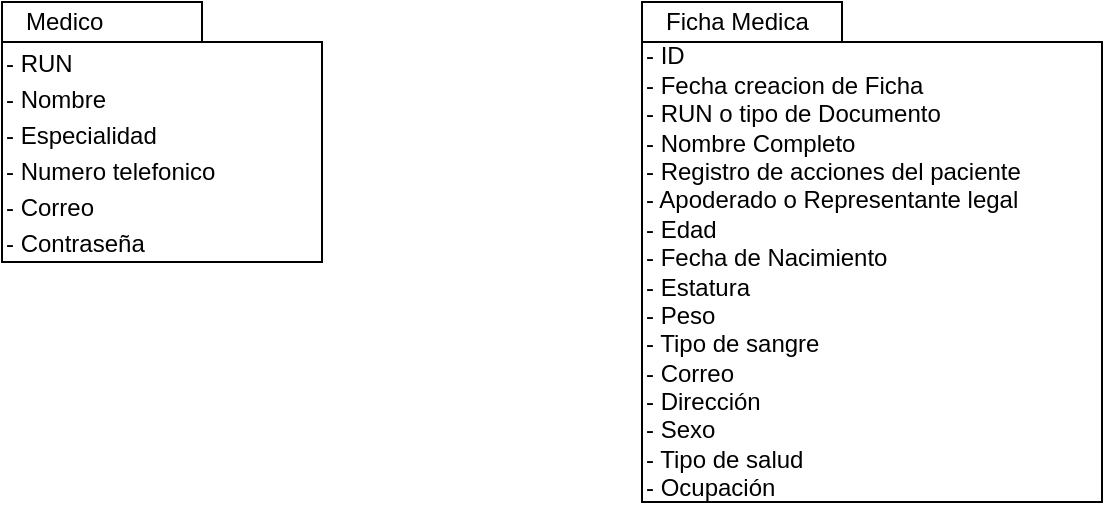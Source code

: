 <mxfile version="11.2.2" type="device" pages="1"><diagram id="1IXxfxQN9JHqpU1s2EKm" name="Page-1"><mxGraphModel dx="813" dy="437" grid="1" gridSize="10" guides="1" tooltips="1" connect="1" arrows="1" fold="1" page="1" pageScale="1" pageWidth="827" pageHeight="1169" math="0" shadow="0"><root><mxCell id="0"/><mxCell id="1" parent="0"/><mxCell id="yNBodMYOI8fDj8RHuBCi-3" value="&lt;p style=&quot;line-height: 150%&quot;&gt;- RUN&lt;br&gt;- Nombre&lt;br&gt;- Especialidad&lt;br&gt;- Numero telefonico&lt;br&gt;- Correo&lt;br&gt;- Contraseña&lt;br&gt;&lt;/p&gt;" style="rounded=0;whiteSpace=wrap;html=1;align=left;" vertex="1" parent="1"><mxGeometry x="80" y="180" width="160" height="110" as="geometry"/></mxCell><mxCell id="yNBodMYOI8fDj8RHuBCi-4" value="- ID&lt;br&gt;- Fecha creacion de Ficha&lt;br&gt;- RUN o tipo de Documento&lt;br&gt;- Nombre Completo&lt;br&gt;- Registro de acciones del paciente&lt;br&gt;- Apoderado o Representante legal&lt;br&gt;- Edad&lt;br&gt;- Fecha de Nacimiento&lt;br&gt;- Estatura&lt;br&gt;- Peso&lt;br&gt;- Tipo de sangre&lt;br&gt;- Correo&lt;br&gt;- Dirección&lt;br&gt;- Sexo&lt;br&gt;- Tipo de salud&lt;br&gt;- Ocupación" style="rounded=0;whiteSpace=wrap;html=1;align=left;" vertex="1" parent="1"><mxGeometry x="400" y="180" width="230" height="230" as="geometry"/></mxCell><mxCell id="yNBodMYOI8fDj8RHuBCi-9" value="&amp;nbsp; &amp;nbsp;Medico&amp;nbsp;" style="rounded=0;whiteSpace=wrap;html=1;align=left;" vertex="1" parent="1"><mxGeometry x="80" y="160" width="100" height="20" as="geometry"/></mxCell><mxCell id="yNBodMYOI8fDj8RHuBCi-10" value="&amp;nbsp; &amp;nbsp;Ficha Medica&amp;nbsp;" style="rounded=0;whiteSpace=wrap;html=1;align=left;" vertex="1" parent="1"><mxGeometry x="400" y="160" width="100" height="20" as="geometry"/></mxCell></root></mxGraphModel></diagram></mxfile>